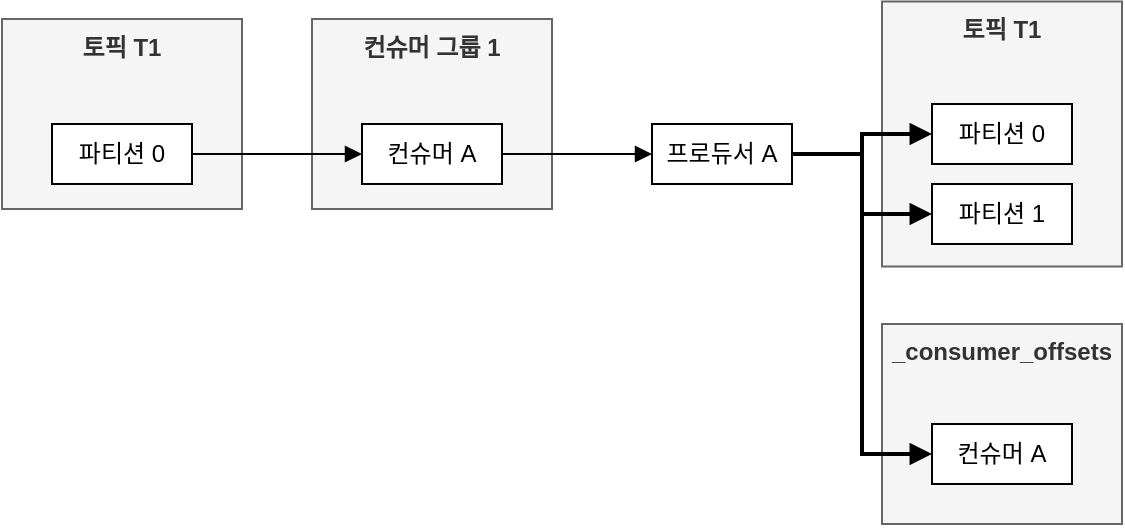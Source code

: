 <mxfile version="25.0.2">
  <diagram name="Page-1" id="IOqMwiB0Rb1MaEXDMISf">
    <mxGraphModel dx="1114" dy="821" grid="1" gridSize="10" guides="1" tooltips="1" connect="1" arrows="1" fold="1" page="1" pageScale="1" pageWidth="827" pageHeight="1169" math="0" shadow="0">
      <root>
        <mxCell id="0" />
        <mxCell id="1" parent="0" />
        <mxCell id="Kpy5RAQ7J32lqg5ovgvg-10" value="_consumer_offsets" style="rounded=0;whiteSpace=wrap;html=1;fillColor=#f5f5f5;fontColor=#333333;strokeColor=#666666;verticalAlign=top;fontStyle=1" vertex="1" parent="1">
          <mxGeometry x="505" y="250" width="120" height="100" as="geometry" />
        </mxCell>
        <mxCell id="Kpy5RAQ7J32lqg5ovgvg-9" value="토픽 T1" style="rounded=0;whiteSpace=wrap;html=1;fillColor=#f5f5f5;fontColor=#333333;strokeColor=#666666;verticalAlign=top;fontStyle=1" vertex="1" parent="1">
          <mxGeometry x="505" y="88.75" width="120" height="132.5" as="geometry" />
        </mxCell>
        <mxCell id="Kpy5RAQ7J32lqg5ovgvg-8" value="컨슈머 그룹 1" style="rounded=0;whiteSpace=wrap;html=1;fillColor=#f5f5f5;fontColor=#333333;strokeColor=#666666;verticalAlign=top;fontStyle=1" vertex="1" parent="1">
          <mxGeometry x="220" y="97.5" width="120" height="95" as="geometry" />
        </mxCell>
        <mxCell id="Kpy5RAQ7J32lqg5ovgvg-7" value="토픽 T1" style="rounded=0;whiteSpace=wrap;html=1;fillColor=#f5f5f5;fontColor=#333333;strokeColor=#666666;verticalAlign=top;fontStyle=1" vertex="1" parent="1">
          <mxGeometry x="65" y="97.5" width="120" height="95" as="geometry" />
        </mxCell>
        <mxCell id="Kpy5RAQ7J32lqg5ovgvg-11" style="edgeStyle=orthogonalEdgeStyle;rounded=0;orthogonalLoop=1;jettySize=auto;html=1;endArrow=block;endFill=1;" edge="1" parent="1" source="Kpy5RAQ7J32lqg5ovgvg-1" target="Kpy5RAQ7J32lqg5ovgvg-2">
          <mxGeometry relative="1" as="geometry" />
        </mxCell>
        <mxCell id="Kpy5RAQ7J32lqg5ovgvg-1" value="파티션 0" style="rounded=0;whiteSpace=wrap;html=1;" vertex="1" parent="1">
          <mxGeometry x="90" y="150" width="70" height="30" as="geometry" />
        </mxCell>
        <mxCell id="Kpy5RAQ7J32lqg5ovgvg-12" style="edgeStyle=orthogonalEdgeStyle;rounded=0;orthogonalLoop=1;jettySize=auto;html=1;entryX=0;entryY=0.5;entryDx=0;entryDy=0;endArrow=block;endFill=1;" edge="1" parent="1" source="Kpy5RAQ7J32lqg5ovgvg-2" target="Kpy5RAQ7J32lqg5ovgvg-3">
          <mxGeometry relative="1" as="geometry" />
        </mxCell>
        <mxCell id="Kpy5RAQ7J32lqg5ovgvg-2" value="컨슈머 A" style="rounded=0;whiteSpace=wrap;html=1;" vertex="1" parent="1">
          <mxGeometry x="245" y="150" width="70" height="30" as="geometry" />
        </mxCell>
        <mxCell id="Kpy5RAQ7J32lqg5ovgvg-13" style="edgeStyle=orthogonalEdgeStyle;rounded=0;orthogonalLoop=1;jettySize=auto;html=1;entryX=0;entryY=0.5;entryDx=0;entryDy=0;endArrow=block;endFill=1;strokeWidth=2;" edge="1" parent="1" source="Kpy5RAQ7J32lqg5ovgvg-3" target="Kpy5RAQ7J32lqg5ovgvg-4">
          <mxGeometry relative="1" as="geometry" />
        </mxCell>
        <mxCell id="Kpy5RAQ7J32lqg5ovgvg-14" style="edgeStyle=orthogonalEdgeStyle;rounded=0;orthogonalLoop=1;jettySize=auto;html=1;endArrow=block;endFill=1;strokeWidth=2;" edge="1" parent="1" source="Kpy5RAQ7J32lqg5ovgvg-3" target="Kpy5RAQ7J32lqg5ovgvg-5">
          <mxGeometry relative="1" as="geometry" />
        </mxCell>
        <mxCell id="Kpy5RAQ7J32lqg5ovgvg-15" style="edgeStyle=orthogonalEdgeStyle;rounded=0;orthogonalLoop=1;jettySize=auto;html=1;entryX=0;entryY=0.5;entryDx=0;entryDy=0;endArrow=block;endFill=1;strokeWidth=2;" edge="1" parent="1" source="Kpy5RAQ7J32lqg5ovgvg-3" target="Kpy5RAQ7J32lqg5ovgvg-6">
          <mxGeometry relative="1" as="geometry" />
        </mxCell>
        <mxCell id="Kpy5RAQ7J32lqg5ovgvg-3" value="프로듀서 A" style="rounded=0;whiteSpace=wrap;html=1;" vertex="1" parent="1">
          <mxGeometry x="390" y="150" width="70" height="30" as="geometry" />
        </mxCell>
        <mxCell id="Kpy5RAQ7J32lqg5ovgvg-4" value="파티션 0" style="rounded=0;whiteSpace=wrap;html=1;" vertex="1" parent="1">
          <mxGeometry x="530" y="140" width="70" height="30" as="geometry" />
        </mxCell>
        <mxCell id="Kpy5RAQ7J32lqg5ovgvg-5" value="파티션 1" style="rounded=0;whiteSpace=wrap;html=1;" vertex="1" parent="1">
          <mxGeometry x="530" y="180" width="70" height="30" as="geometry" />
        </mxCell>
        <mxCell id="Kpy5RAQ7J32lqg5ovgvg-6" value="컨슈머 A" style="rounded=0;whiteSpace=wrap;html=1;" vertex="1" parent="1">
          <mxGeometry x="530" y="300" width="70" height="30" as="geometry" />
        </mxCell>
      </root>
    </mxGraphModel>
  </diagram>
</mxfile>
